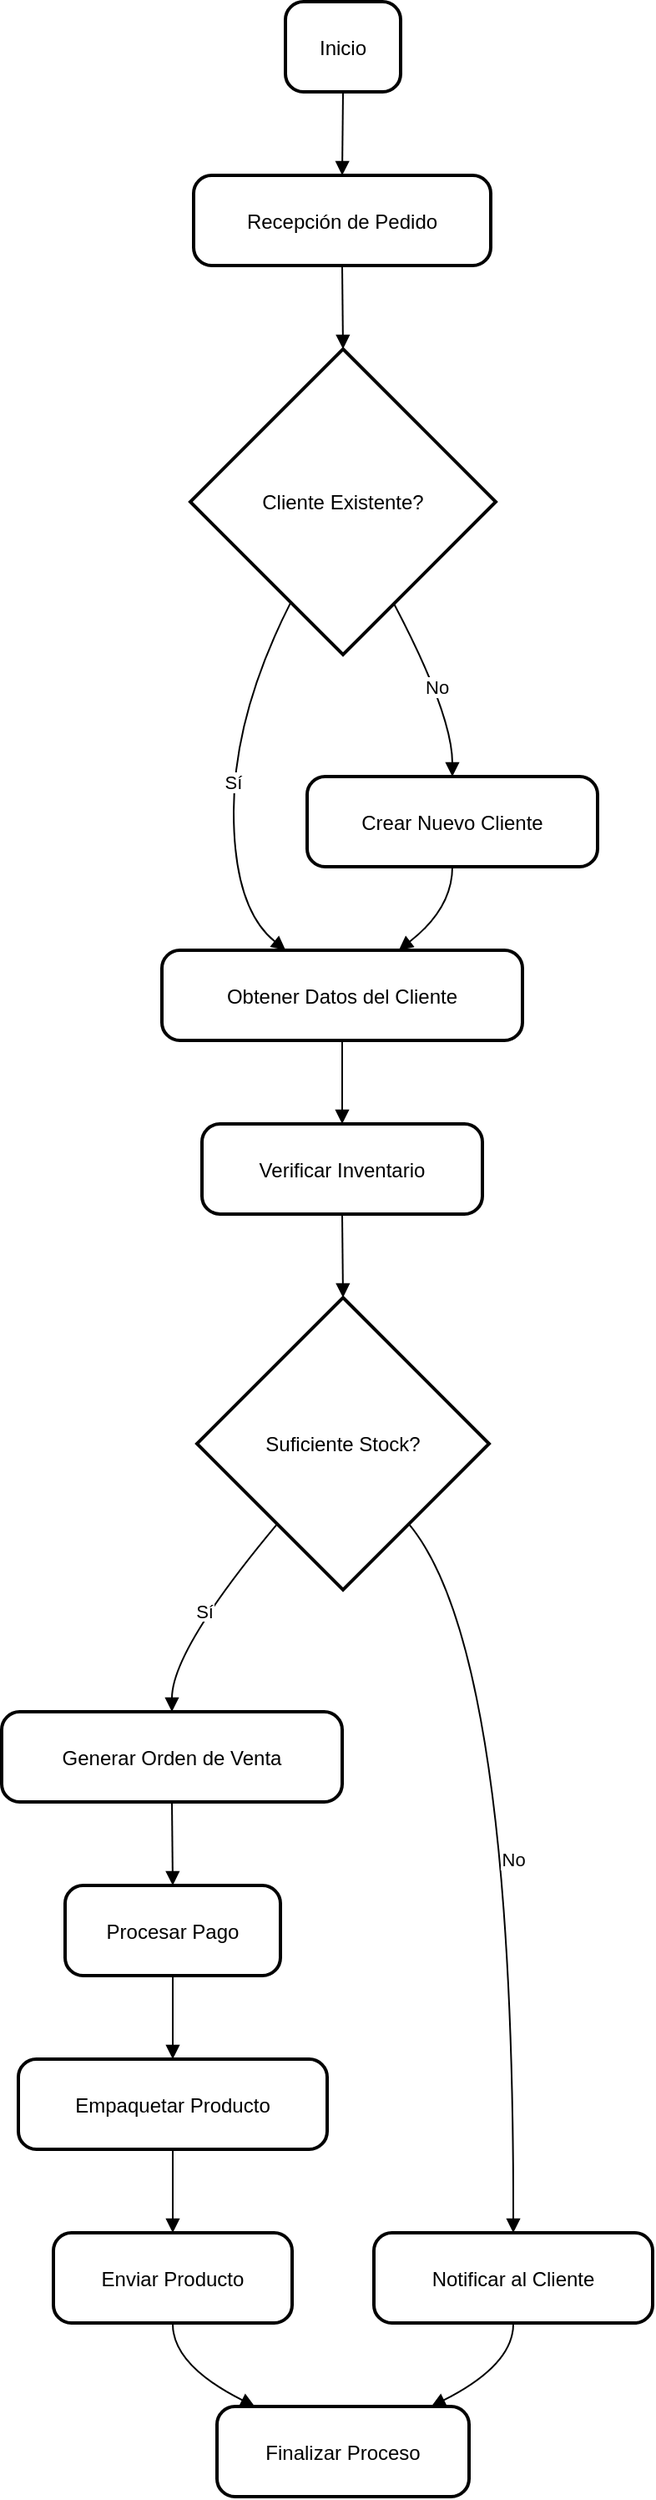 <mxfile version="26.1.3">
  <diagram name="Página-1" id="5-blgEvvS2BKnFEWzmYk">
    <mxGraphModel>
      <root>
        <mxCell id="0" />
        <mxCell id="1" parent="0" />
        <mxCell id="2" value="Inicio" style="rounded=1;arcSize=20;strokeWidth=2" vertex="1" parent="1">
          <mxGeometry x="178" y="8" width="69" height="54" as="geometry" />
        </mxCell>
        <mxCell id="3" value="Recepción de Pedido" style="rounded=1;arcSize=20;strokeWidth=2" vertex="1" parent="1">
          <mxGeometry x="123" y="112" width="178" height="54" as="geometry" />
        </mxCell>
        <mxCell id="4" value="Cliente Existente?" style="rhombus;strokeWidth=2;whiteSpace=wrap;" vertex="1" parent="1">
          <mxGeometry x="121" y="216" width="183" height="183" as="geometry" />
        </mxCell>
        <mxCell id="5" value="Crear Nuevo Cliente" style="rounded=1;arcSize=20;strokeWidth=2" vertex="1" parent="1">
          <mxGeometry x="191" y="472" width="174" height="54" as="geometry" />
        </mxCell>
        <mxCell id="6" value="Obtener Datos del Cliente" style="rounded=1;arcSize=20;strokeWidth=2" vertex="1" parent="1">
          <mxGeometry x="104" y="576" width="216" height="54" as="geometry" />
        </mxCell>
        <mxCell id="7" value="Verificar Inventario" style="rounded=1;arcSize=20;strokeWidth=2" vertex="1" parent="1">
          <mxGeometry x="128" y="680" width="168" height="54" as="geometry" />
        </mxCell>
        <mxCell id="8" value="Suficiente Stock?" style="rhombus;strokeWidth=2;whiteSpace=wrap;" vertex="1" parent="1">
          <mxGeometry x="125" y="784" width="175" height="175" as="geometry" />
        </mxCell>
        <mxCell id="9" value="Generar Orden de Venta" style="rounded=1;arcSize=20;strokeWidth=2" vertex="1" parent="1">
          <mxGeometry x="8" y="1032" width="204" height="54" as="geometry" />
        </mxCell>
        <mxCell id="10" value="Notificar al Cliente" style="rounded=1;arcSize=20;strokeWidth=2" vertex="1" parent="1">
          <mxGeometry x="231" y="1344" width="167" height="54" as="geometry" />
        </mxCell>
        <mxCell id="11" value="Procesar Pago" style="rounded=1;arcSize=20;strokeWidth=2" vertex="1" parent="1">
          <mxGeometry x="46" y="1136" width="129" height="54" as="geometry" />
        </mxCell>
        <mxCell id="12" value="Empaquetar Producto" style="rounded=1;arcSize=20;strokeWidth=2" vertex="1" parent="1">
          <mxGeometry x="18" y="1240" width="185" height="54" as="geometry" />
        </mxCell>
        <mxCell id="13" value="Enviar Producto" style="rounded=1;arcSize=20;strokeWidth=2" vertex="1" parent="1">
          <mxGeometry x="39" y="1344" width="143" height="54" as="geometry" />
        </mxCell>
        <mxCell id="14" value="Finalizar Proceso" style="rounded=1;arcSize=20;strokeWidth=2" vertex="1" parent="1">
          <mxGeometry x="137" y="1448" width="151" height="54" as="geometry" />
        </mxCell>
        <mxCell id="15" value="" style="curved=1;startArrow=none;endArrow=block;exitX=0.5;exitY=1;entryX=0.5;entryY=0;" edge="1" parent="1" source="2" target="3">
          <mxGeometry relative="1" as="geometry">
            <Array as="points" />
          </mxGeometry>
        </mxCell>
        <mxCell id="16" value="" style="curved=1;startArrow=none;endArrow=block;exitX=0.5;exitY=1;entryX=0.5;entryY=0;" edge="1" parent="1" source="3" target="4">
          <mxGeometry relative="1" as="geometry">
            <Array as="points" />
          </mxGeometry>
        </mxCell>
        <mxCell id="17" value="No" style="curved=1;startArrow=none;endArrow=block;exitX=0.75;exitY=1;entryX=0.5;entryY=-0.01;" edge="1" parent="1" source="4" target="5">
          <mxGeometry relative="1" as="geometry">
            <Array as="points">
              <mxPoint x="278" y="435" />
            </Array>
          </mxGeometry>
        </mxCell>
        <mxCell id="18" value="Sí" style="curved=1;startArrow=none;endArrow=block;exitX=0.24;exitY=1;entryX=0.34;entryY=-0.01;" edge="1" parent="1" source="4" target="6">
          <mxGeometry relative="1" as="geometry">
            <Array as="points">
              <mxPoint x="147" y="435" />
              <mxPoint x="147" y="551" />
            </Array>
          </mxGeometry>
        </mxCell>
        <mxCell id="19" value="" style="curved=1;startArrow=none;endArrow=block;exitX=0.5;exitY=0.99;entryX=0.5;entryY=-0.01;" edge="1" parent="1" source="6" target="7">
          <mxGeometry relative="1" as="geometry">
            <Array as="points" />
          </mxGeometry>
        </mxCell>
        <mxCell id="20" value="" style="curved=1;startArrow=none;endArrow=block;exitX=0.5;exitY=0.99;entryX=0.5;entryY=0;" edge="1" parent="1" source="7" target="8">
          <mxGeometry relative="1" as="geometry">
            <Array as="points" />
          </mxGeometry>
        </mxCell>
        <mxCell id="21" value="Sí" style="curved=1;startArrow=none;endArrow=block;exitX=0.09;exitY=1;entryX=0.5;entryY=0;" edge="1" parent="1" source="8" target="9">
          <mxGeometry relative="1" as="geometry">
            <Array as="points">
              <mxPoint x="110" y="995" />
            </Array>
          </mxGeometry>
        </mxCell>
        <mxCell id="22" value="No" style="curved=1;startArrow=none;endArrow=block;exitX=0.91;exitY=1;entryX=0.5;entryY=0;" edge="1" parent="1" source="8" target="10">
          <mxGeometry relative="1" as="geometry">
            <Array as="points">
              <mxPoint x="315" y="995" />
            </Array>
          </mxGeometry>
        </mxCell>
        <mxCell id="23" value="" style="curved=1;startArrow=none;endArrow=block;exitX=0.5;exitY=1;entryX=0.5;entryY=0;" edge="1" parent="1" source="9" target="11">
          <mxGeometry relative="1" as="geometry">
            <Array as="points" />
          </mxGeometry>
        </mxCell>
        <mxCell id="24" value="" style="curved=1;startArrow=none;endArrow=block;exitX=0.5;exitY=1;entryX=0.5;entryY=0;" edge="1" parent="1" source="11" target="12">
          <mxGeometry relative="1" as="geometry">
            <Array as="points" />
          </mxGeometry>
        </mxCell>
        <mxCell id="25" value="" style="curved=1;startArrow=none;endArrow=block;exitX=0.5;exitY=1;entryX=0.5;entryY=0;" edge="1" parent="1" source="12" target="13">
          <mxGeometry relative="1" as="geometry">
            <Array as="points" />
          </mxGeometry>
        </mxCell>
        <mxCell id="26" value="" style="curved=1;startArrow=none;endArrow=block;exitX=0.5;exitY=1;entryX=0.15;entryY=0;" edge="1" parent="1" source="13" target="14">
          <mxGeometry relative="1" as="geometry">
            <Array as="points">
              <mxPoint x="110" y="1423" />
            </Array>
          </mxGeometry>
        </mxCell>
        <mxCell id="27" value="" style="curved=1;startArrow=none;endArrow=block;exitX=0.5;exitY=1;entryX=0.85;entryY=0;" edge="1" parent="1" source="10" target="14">
          <mxGeometry relative="1" as="geometry">
            <Array as="points">
              <mxPoint x="315" y="1423" />
            </Array>
          </mxGeometry>
        </mxCell>
        <mxCell id="28" value="" style="curved=1;startArrow=none;endArrow=block;exitX=0.5;exitY=0.99;entryX=0.66;entryY=-0.01;" edge="1" parent="1" source="5" target="6">
          <mxGeometry relative="1" as="geometry">
            <Array as="points">
              <mxPoint x="278" y="551" />
            </Array>
          </mxGeometry>
        </mxCell>
      </root>
    </mxGraphModel>
  </diagram>
</mxfile>

